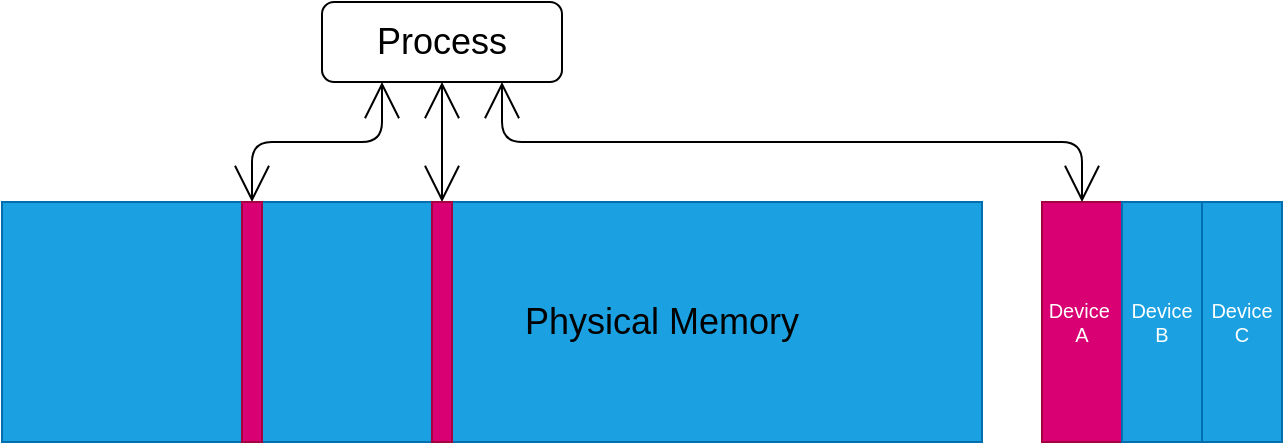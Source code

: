 <mxfile>
    <diagram id="F0S1704YivVodbydzf-N" name="Page-1">
        <mxGraphModel dx="820" dy="1279" grid="1" gridSize="10" guides="1" tooltips="1" connect="1" arrows="1" fold="1" page="1" pageScale="1" pageWidth="850" pageHeight="1100" math="0" shadow="0">
            <root>
                <mxCell id="0"/>
                <mxCell id="1" parent="0"/>
                <mxCell id="16" value="" style="rounded=0;whiteSpace=wrap;html=1;fontSize=18;fillColor=#1ba1e2;strokeColor=#006EAF;fontColor=#ffffff;" vertex="1" parent="1">
                    <mxGeometry x="10" y="110" width="490" height="120" as="geometry"/>
                </mxCell>
                <mxCell id="17" value="Device&amp;nbsp;&lt;br style=&quot;font-size: 10px;&quot;&gt;A" style="rounded=0;whiteSpace=wrap;html=1;fontSize=10;fillColor=#d80073;strokeColor=#A50040;fontColor=#ffffff;" vertex="1" parent="1">
                    <mxGeometry x="530" y="110" width="40" height="120" as="geometry"/>
                </mxCell>
                <mxCell id="18" value="Device&lt;br style=&quot;font-size: 10px;&quot;&gt;B" style="rounded=0;whiteSpace=wrap;html=1;fontSize=10;fillColor=#1ba1e2;strokeColor=#006EAF;fontColor=#ffffff;" vertex="1" parent="1">
                    <mxGeometry x="570" y="110" width="40" height="120" as="geometry"/>
                </mxCell>
                <mxCell id="19" value="Device&lt;br style=&quot;font-size: 10px;&quot;&gt;C" style="rounded=0;whiteSpace=wrap;html=1;fontSize=10;fillColor=#1ba1e2;strokeColor=#006EAF;fontColor=#ffffff;" vertex="1" parent="1">
                    <mxGeometry x="610" y="110" width="40" height="120" as="geometry"/>
                </mxCell>
                <mxCell id="21" style="edgeStyle=orthogonalEdgeStyle;html=1;exitX=0.25;exitY=1;exitDx=0;exitDy=0;entryX=0.5;entryY=0;entryDx=0;entryDy=0;fontSize=18;startArrow=open;startFill=0;endArrow=open;endFill=0;startSize=16;endSize=16;" edge="1" parent="1" source="20" target="24">
                    <mxGeometry relative="1" as="geometry"/>
                </mxCell>
                <mxCell id="22" style="edgeStyle=orthogonalEdgeStyle;html=1;exitX=0.75;exitY=1;exitDx=0;exitDy=0;entryX=0.5;entryY=0;entryDx=0;entryDy=0;fontSize=18;startArrow=open;startFill=0;endArrow=open;endFill=0;startSize=16;endSize=16;" edge="1" parent="1" source="20" target="17">
                    <mxGeometry relative="1" as="geometry"/>
                </mxCell>
                <mxCell id="23" style="edgeStyle=orthogonalEdgeStyle;html=1;exitX=0.5;exitY=1;exitDx=0;exitDy=0;entryX=0.5;entryY=0;entryDx=0;entryDy=0;fontSize=18;startArrow=open;startFill=0;endArrow=open;endFill=0;startSize=16;endSize=16;" edge="1" parent="1" source="20" target="25">
                    <mxGeometry relative="1" as="geometry"/>
                </mxCell>
                <mxCell id="20" value="Process" style="rounded=1;whiteSpace=wrap;html=1;fontSize=18;" vertex="1" parent="1">
                    <mxGeometry x="170" y="10" width="120" height="40" as="geometry"/>
                </mxCell>
                <mxCell id="24" value="" style="rounded=0;whiteSpace=wrap;html=1;fontSize=18;fillColor=#d80073;strokeColor=#A50040;fontColor=#ffffff;" vertex="1" parent="1">
                    <mxGeometry x="130" y="110" width="10" height="120" as="geometry"/>
                </mxCell>
                <mxCell id="25" value="" style="rounded=0;whiteSpace=wrap;html=1;fontSize=18;fillColor=#d80073;strokeColor=#A50040;fontColor=#ffffff;" vertex="1" parent="1">
                    <mxGeometry x="225" y="110" width="10" height="120" as="geometry"/>
                </mxCell>
                <mxCell id="28" value="Physical Memory" style="text;html=1;strokeColor=none;fillColor=none;align=center;verticalAlign=middle;whiteSpace=wrap;rounded=0;fontSize=18;" vertex="1" parent="1">
                    <mxGeometry x="260" y="160" width="160" height="20" as="geometry"/>
                </mxCell>
            </root>
        </mxGraphModel>
    </diagram>
</mxfile>